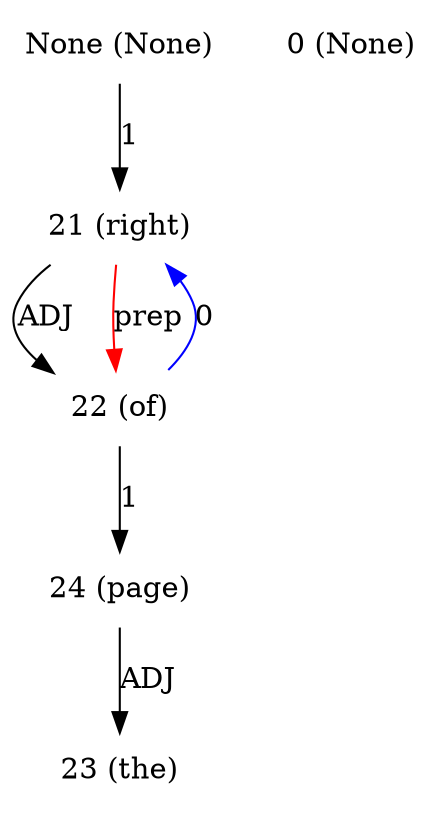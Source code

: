digraph G{
edge [dir=forward]
node [shape=plaintext]

None [label="None (None)"]
None -> 21 [label="1"]
0 [label="0 (None)"]
21 [label="21 (right)"]
21 -> 22 [label="ADJ"]
22 [label="22 (of)"]
22 -> 24 [label="1"]
22 -> 21 [label="0", color="blue"]
21 -> 22 [label="prep", color="red"]
23 [label="23 (the)"]
24 [label="24 (page)"]
24 -> 23 [label="ADJ"]
}
